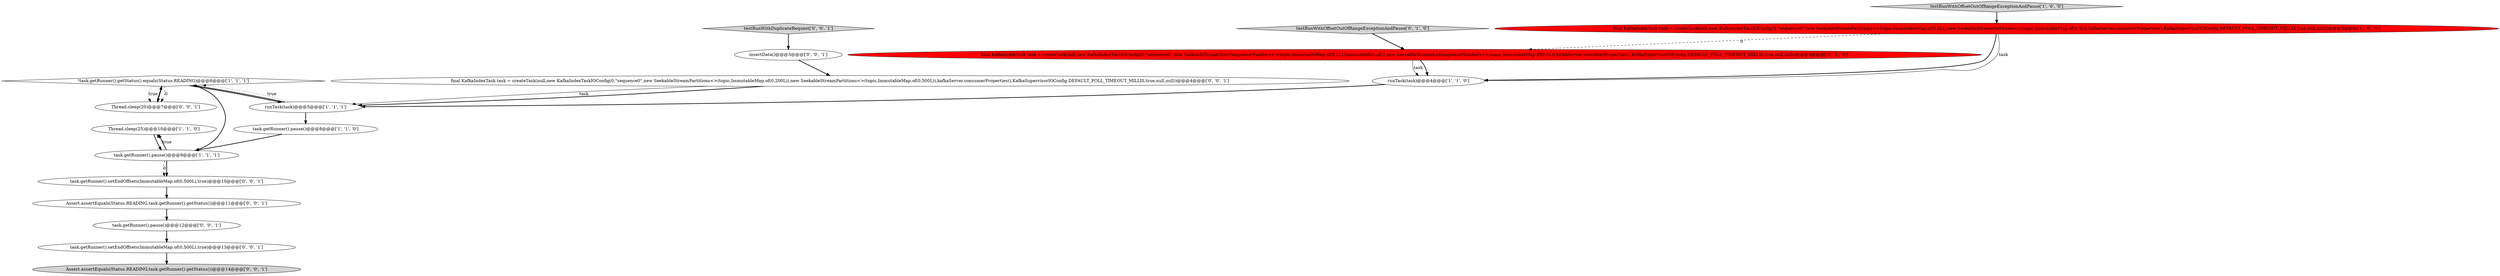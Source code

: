 digraph {
3 [style = filled, label = "Thread.sleep(25)@@@10@@@['1', '1', '0']", fillcolor = white, shape = ellipse image = "AAA0AAABBB1BBB"];
14 [style = filled, label = "testRunWithDuplicateRequest['0', '0', '1']", fillcolor = lightgray, shape = diamond image = "AAA0AAABBB3BBB"];
6 [style = filled, label = "runTask(task)@@@5@@@['1', '1', '1']", fillcolor = white, shape = ellipse image = "AAA0AAABBB1BBB"];
0 [style = filled, label = "task.getRunner().pause()@@@9@@@['1', '1', '1']", fillcolor = white, shape = ellipse image = "AAA0AAABBB1BBB"];
10 [style = filled, label = "task.getRunner().setEndOffsets(ImmutableMap.of(0,500L),true)@@@10@@@['0', '0', '1']", fillcolor = white, shape = ellipse image = "AAA0AAABBB3BBB"];
16 [style = filled, label = "final KafkaIndexTask task = createTask(null,new KafkaIndexTaskIOConfig(0,\"sequence0\",new SeekableStreamPartitions<>(topic,ImmutableMap.of(0,200L)),new SeekableStreamPartitions<>(topic,ImmutableMap.of(0,500L)),kafkaServer.consumerProperties(),KafkaSupervisorIOConfig.DEFAULT_POLL_TIMEOUT_MILLIS,true,null,null))@@@4@@@['0', '0', '1']", fillcolor = white, shape = ellipse image = "AAA0AAABBB3BBB"];
1 [style = filled, label = "runTask(task)@@@4@@@['1', '1', '0']", fillcolor = white, shape = ellipse image = "AAA0AAABBB1BBB"];
9 [style = filled, label = "testRunWithOffsetOutOfRangeExceptionAndPause['0', '1', '0']", fillcolor = lightgray, shape = diamond image = "AAA0AAABBB2BBB"];
7 [style = filled, label = "!task.getRunner().getStatus().equals(Status.READING)@@@6@@@['1', '1', '1']", fillcolor = white, shape = diamond image = "AAA0AAABBB1BBB"];
2 [style = filled, label = "task.getRunner().pause()@@@8@@@['1', '1', '0']", fillcolor = white, shape = ellipse image = "AAA0AAABBB1BBB"];
8 [style = filled, label = "final KafkaIndexTask task = createTask(null,new KafkaIndexTaskIOConfig(0,\"sequence0\",new SeekableStreamStartSequenceNumbers<>(topic,ImmutableMap.of(0,2L),ImmutableSet.of()),new SeekableStreamEndSequenceNumbers<>(topic,ImmutableMap.of(0,5L)),kafkaServer.consumerProperties(),KafkaSupervisorIOConfig.DEFAULT_POLL_TIMEOUT_MILLIS,true,null,null))@@@3@@@['0', '1', '0']", fillcolor = red, shape = ellipse image = "AAA1AAABBB2BBB"];
13 [style = filled, label = "Assert.assertEquals(Status.READING,task.getRunner().getStatus())@@@14@@@['0', '0', '1']", fillcolor = lightgray, shape = ellipse image = "AAA0AAABBB3BBB"];
11 [style = filled, label = "Assert.assertEquals(Status.READING,task.getRunner().getStatus())@@@11@@@['0', '0', '1']", fillcolor = white, shape = ellipse image = "AAA0AAABBB3BBB"];
4 [style = filled, label = "testRunWithOffsetOutOfRangeExceptionAndPause['1', '0', '0']", fillcolor = lightgray, shape = diamond image = "AAA0AAABBB1BBB"];
18 [style = filled, label = "insertData()@@@3@@@['0', '0', '1']", fillcolor = white, shape = ellipse image = "AAA0AAABBB3BBB"];
12 [style = filled, label = "task.getRunner().pause()@@@12@@@['0', '0', '1']", fillcolor = white, shape = ellipse image = "AAA0AAABBB3BBB"];
15 [style = filled, label = "task.getRunner().setEndOffsets(ImmutableMap.of(0,500L),true)@@@13@@@['0', '0', '1']", fillcolor = white, shape = ellipse image = "AAA0AAABBB3BBB"];
17 [style = filled, label = "Thread.sleep(20)@@@7@@@['0', '0', '1']", fillcolor = white, shape = ellipse image = "AAA0AAABBB3BBB"];
5 [style = filled, label = "final KafkaIndexTask task = createTask(null,new KafkaIndexTaskIOConfig(0,\"sequence0\",new SeekableStreamPartitions<>(topic,ImmutableMap.of(0,2L)),new SeekableStreamPartitions<>(topic,ImmutableMap.of(0,5L)),kafkaServer.consumerProperties(),KafkaSupervisorIOConfig.DEFAULT_POLL_TIMEOUT_MILLIS,true,null,null))@@@3@@@['1', '0', '0']", fillcolor = red, shape = ellipse image = "AAA1AAABBB1BBB"];
0->3 [style = bold, label=""];
15->13 [style = bold, label=""];
7->17 [style = bold, label=""];
16->6 [style = solid, label="task"];
7->17 [style = dashed, label="0"];
16->6 [style = bold, label=""];
12->15 [style = bold, label=""];
7->0 [style = bold, label=""];
11->12 [style = bold, label=""];
9->8 [style = bold, label=""];
0->10 [style = dashed, label="0"];
3->0 [style = bold, label=""];
6->2 [style = bold, label=""];
17->7 [style = bold, label=""];
8->1 [style = bold, label=""];
5->1 [style = bold, label=""];
0->10 [style = bold, label=""];
2->0 [style = bold, label=""];
1->6 [style = bold, label=""];
5->1 [style = solid, label="task"];
8->1 [style = solid, label="task"];
7->6 [style = bold, label=""];
6->7 [style = dotted, label="true"];
5->8 [style = dashed, label="0"];
14->18 [style = bold, label=""];
0->3 [style = dotted, label="true"];
6->7 [style = bold, label=""];
7->17 [style = dotted, label="true"];
4->5 [style = bold, label=""];
10->11 [style = bold, label=""];
18->16 [style = bold, label=""];
}
